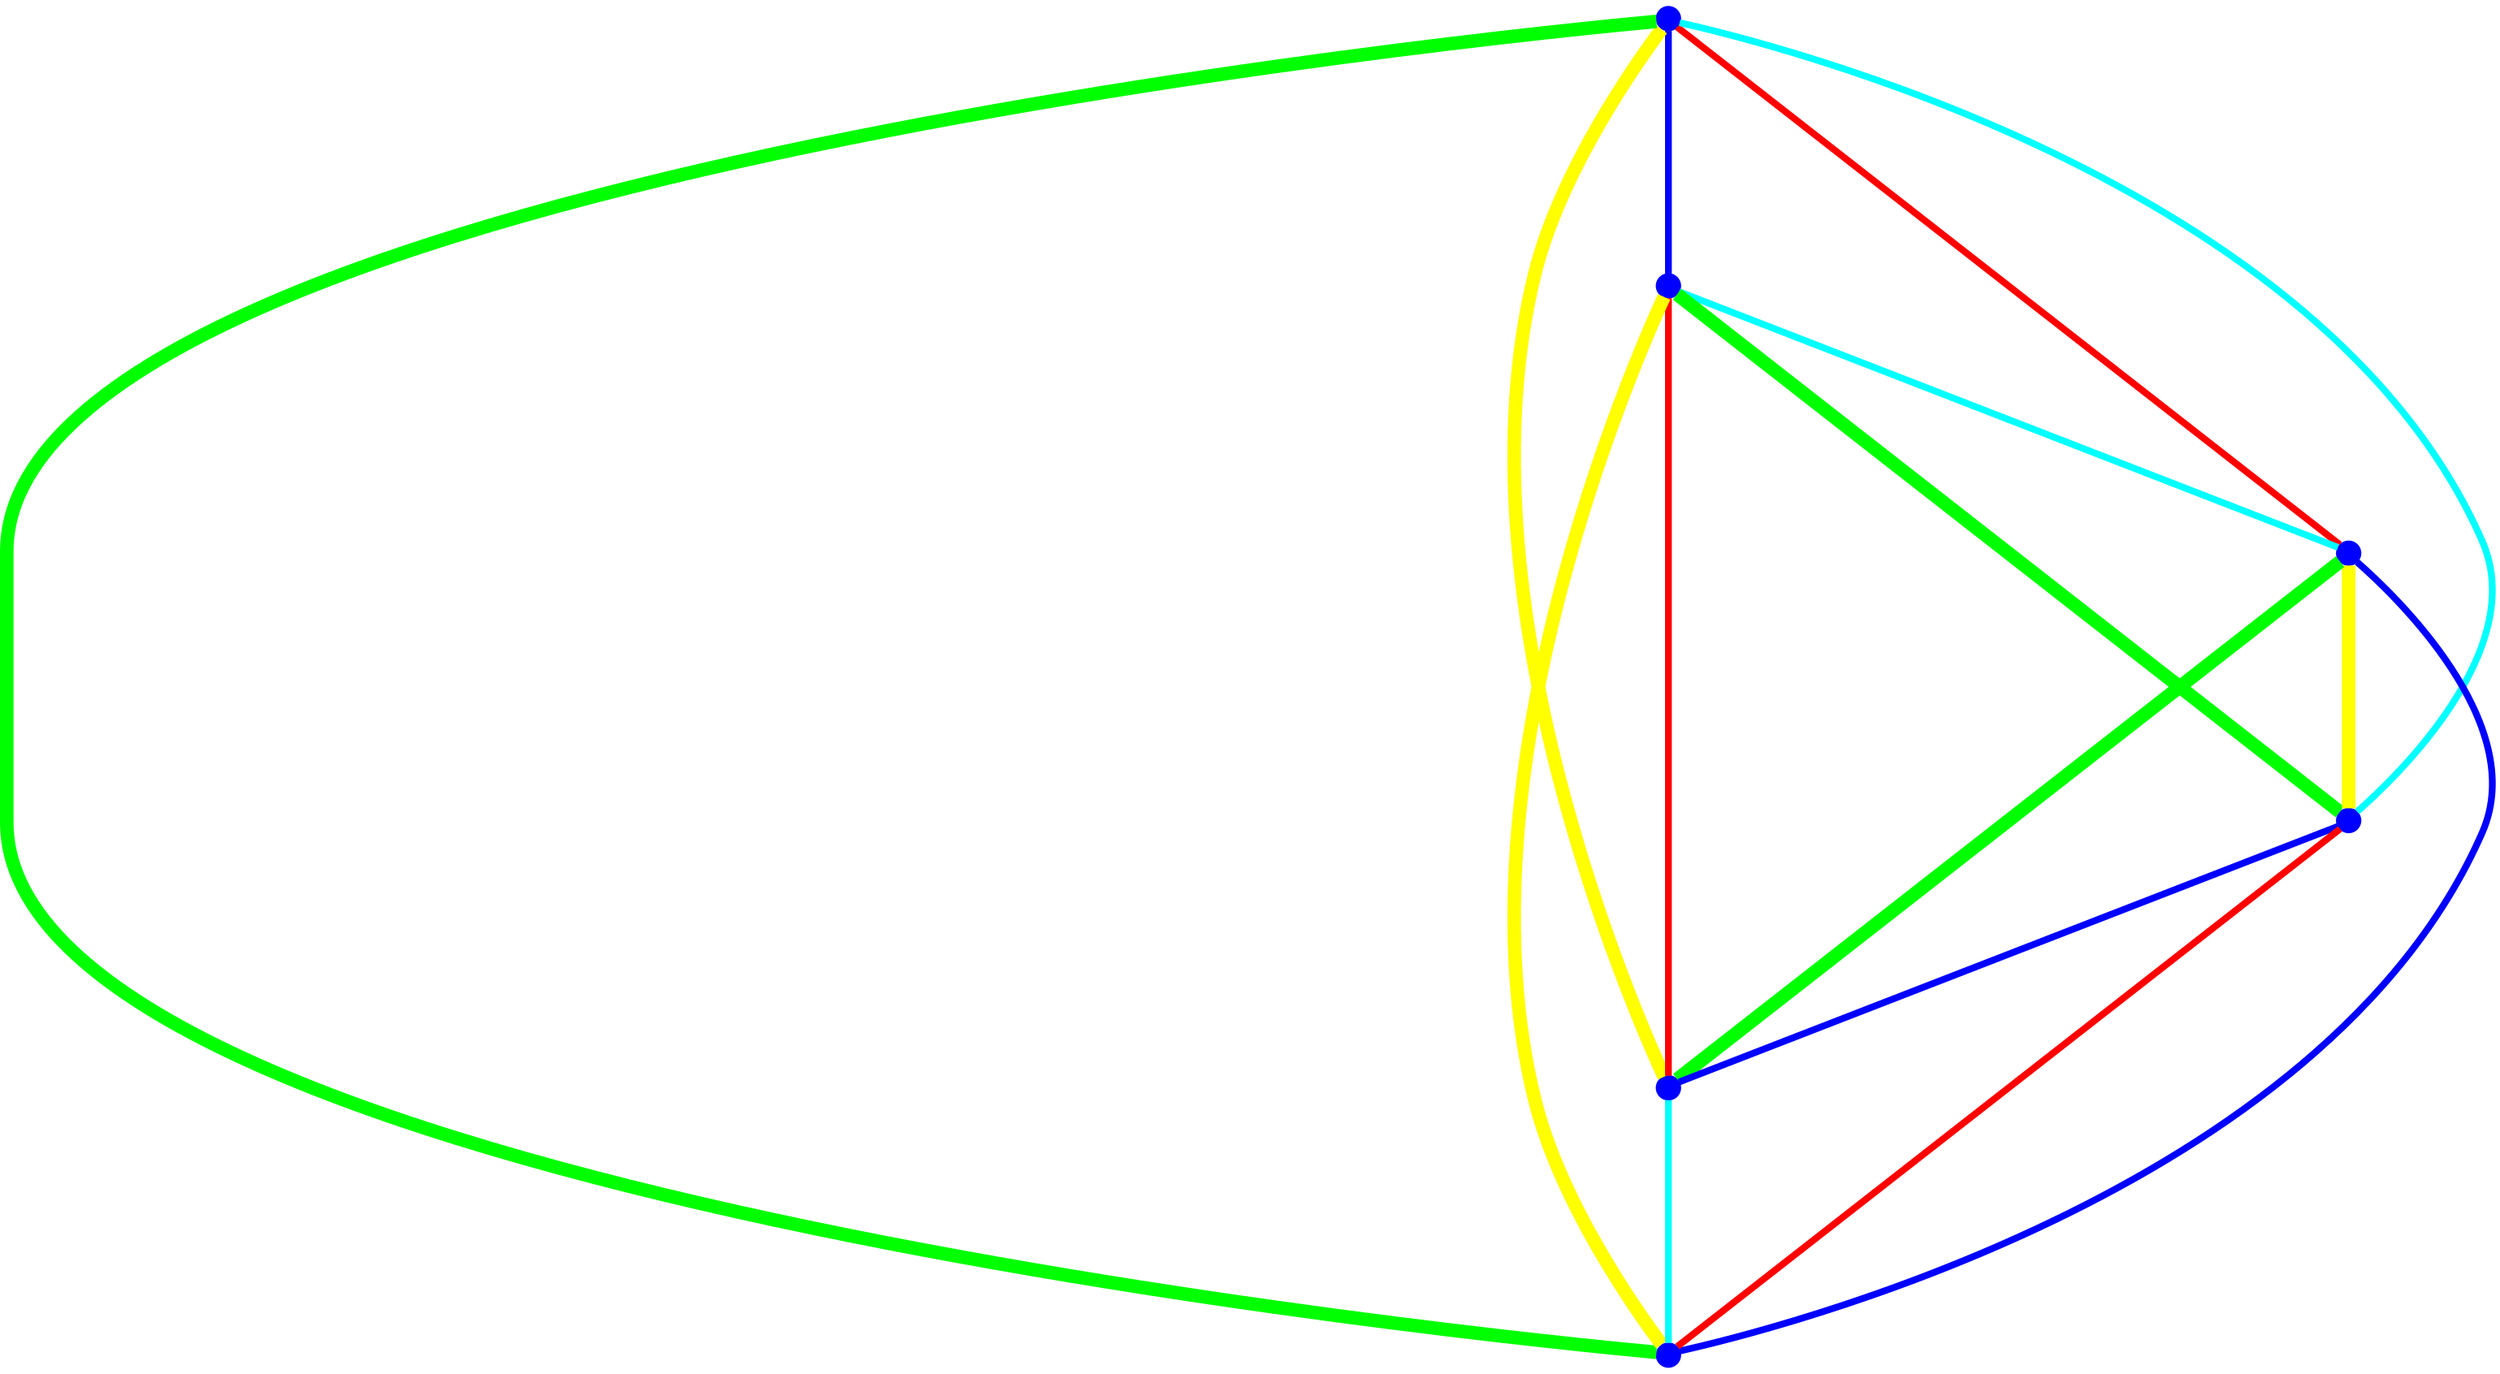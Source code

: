 graph {
ranksep=2
nodesep=2
node [label="" shape=circle style=filled fixedsize=true color=blue fillcolor=blue width=0.2];
"1" -- "2" [style="solid",penwidth="4",color="blue"];
"1" -- "3" [style="solid",penwidth="4",color="red"];
"1" -- "4" [style="solid",penwidth="4",color="cyan"];
"1" -- "5" [style="solid",penwidth="8",color="yellow"];
"1" -- "6" [style="solid",penwidth="8",color="green"];
"2" -- "3" [style="solid",penwidth="4",color="cyan"];
"2" -- "4" [style="solid",penwidth="8",color="green"];
"2" -- "5" [style="solid",penwidth="4",color="red"];
"2" -- "6" [style="solid",penwidth="8",color="yellow"];
"3" -- "4" [style="solid",penwidth="8",color="yellow"];
"3" -- "5" [style="solid",penwidth="8",color="green"];
"3" -- "6" [style="solid",penwidth="4",color="blue"];
"4" -- "5" [style="solid",penwidth="4",color="blue"];
"4" -- "6" [style="solid",penwidth="4",color="red"];
"5" -- "6" [style="solid",penwidth="4",color="cyan"];
}
